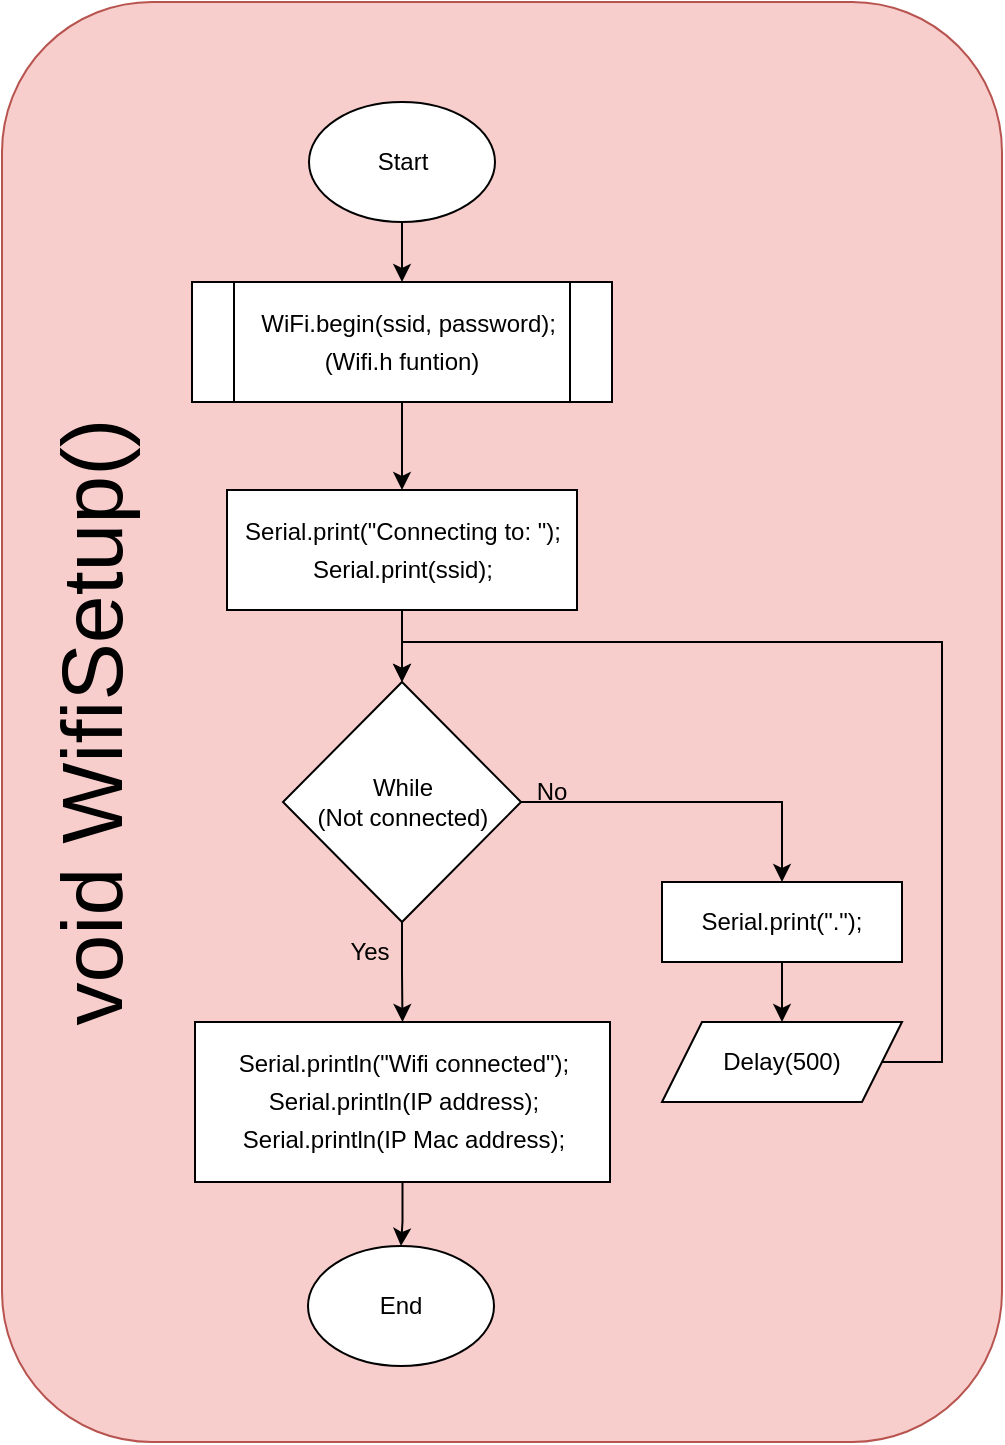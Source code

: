 <mxfile version="24.5.2" type="device">
  <diagram name="Page-1" id="UvGsvI7WDLGOxSDZg6XE">
    <mxGraphModel dx="1509" dy="1913" grid="1" gridSize="10" guides="1" tooltips="1" connect="1" arrows="1" fold="1" page="1" pageScale="1" pageWidth="850" pageHeight="1100" math="0" shadow="0">
      <root>
        <mxCell id="0" />
        <mxCell id="1" parent="0" />
        <mxCell id="ry9LyBkneQpmExAJehDU-2" value="" style="rounded=1;whiteSpace=wrap;html=1;fillColor=#f8cecc;strokeColor=#b85450;" vertex="1" parent="1">
          <mxGeometry x="290" y="-10" width="500" height="720" as="geometry" />
        </mxCell>
        <mxCell id="ry9LyBkneQpmExAJehDU-43" value="" style="edgeStyle=orthogonalEdgeStyle;rounded=0;orthogonalLoop=1;jettySize=auto;html=1;" edge="1" parent="1" source="ry9LyBkneQpmExAJehDU-4" target="ry9LyBkneQpmExAJehDU-40">
          <mxGeometry relative="1" as="geometry" />
        </mxCell>
        <mxCell id="ry9LyBkneQpmExAJehDU-4" value="Start" style="ellipse;whiteSpace=wrap;html=1;" vertex="1" parent="1">
          <mxGeometry x="443.5" y="40" width="93" height="60" as="geometry" />
        </mxCell>
        <mxCell id="ry9LyBkneQpmExAJehDU-7" value="&lt;font style=&quot;font-size: 43px;&quot;&gt;void WifiSetup()&lt;/font&gt;" style="text;html=1;align=center;verticalAlign=middle;whiteSpace=wrap;rounded=0;rotation=-90;" vertex="1" parent="1">
          <mxGeometry x="110" y="310" width="450" height="80" as="geometry" />
        </mxCell>
        <mxCell id="ry9LyBkneQpmExAJehDU-59" value="" style="edgeStyle=orthogonalEdgeStyle;rounded=0;orthogonalLoop=1;jettySize=auto;html=1;" edge="1" parent="1" source="ry9LyBkneQpmExAJehDU-40" target="ry9LyBkneQpmExAJehDU-46">
          <mxGeometry relative="1" as="geometry" />
        </mxCell>
        <mxCell id="ry9LyBkneQpmExAJehDU-40" value="&lt;div style=&quot;line-height: 19px; white-space: pre;&quot;&gt;&lt;div style=&quot;line-height: 19px;&quot;&gt;&amp;nbsp; WiFi.begin(ssid, password);&lt;/div&gt;&lt;div style=&quot;line-height: 19px;&quot;&gt;(Wifi.h funtion)&lt;/div&gt;&lt;/div&gt;" style="shape=process;whiteSpace=wrap;html=1;backgroundOutline=1;" vertex="1" parent="1">
          <mxGeometry x="385" y="130" width="210" height="60" as="geometry" />
        </mxCell>
        <mxCell id="ry9LyBkneQpmExAJehDU-42" value="End" style="ellipse;whiteSpace=wrap;html=1;" vertex="1" parent="1">
          <mxGeometry x="443" y="612" width="93" height="60" as="geometry" />
        </mxCell>
        <mxCell id="ry9LyBkneQpmExAJehDU-58" value="" style="edgeStyle=orthogonalEdgeStyle;rounded=0;orthogonalLoop=1;jettySize=auto;html=1;" edge="1" parent="1" source="ry9LyBkneQpmExAJehDU-46" target="ry9LyBkneQpmExAJehDU-47">
          <mxGeometry relative="1" as="geometry" />
        </mxCell>
        <mxCell id="ry9LyBkneQpmExAJehDU-46" value="&lt;div style=&quot;line-height: 19px; white-space: pre;&quot;&gt;&lt;span style=&quot;background-color: initial;&quot;&gt;Serial.print(&quot;Connecting to: &quot;);&lt;/span&gt;&lt;br&gt;&lt;/div&gt;&lt;div style=&quot;line-height: 19px; white-space: pre;&quot;&gt;Serial.print(ssid);&lt;/div&gt;" style="rounded=0;whiteSpace=wrap;html=1;" vertex="1" parent="1">
          <mxGeometry x="402.5" y="234" width="175" height="60" as="geometry" />
        </mxCell>
        <mxCell id="ry9LyBkneQpmExAJehDU-55" style="edgeStyle=orthogonalEdgeStyle;rounded=0;orthogonalLoop=1;jettySize=auto;html=1;entryX=0.5;entryY=0;entryDx=0;entryDy=0;" edge="1" parent="1" source="ry9LyBkneQpmExAJehDU-47" target="ry9LyBkneQpmExAJehDU-53">
          <mxGeometry relative="1" as="geometry" />
        </mxCell>
        <mxCell id="ry9LyBkneQpmExAJehDU-64" value="" style="edgeStyle=orthogonalEdgeStyle;rounded=0;orthogonalLoop=1;jettySize=auto;html=1;" edge="1" parent="1" source="ry9LyBkneQpmExAJehDU-47" target="ry9LyBkneQpmExAJehDU-63">
          <mxGeometry relative="1" as="geometry" />
        </mxCell>
        <mxCell id="ry9LyBkneQpmExAJehDU-47" value="While&lt;div&gt;(Not connected)&lt;/div&gt;" style="rhombus;whiteSpace=wrap;html=1;" vertex="1" parent="1">
          <mxGeometry x="430.5" y="330" width="119" height="120" as="geometry" />
        </mxCell>
        <mxCell id="ry9LyBkneQpmExAJehDU-56" value="" style="edgeStyle=orthogonalEdgeStyle;rounded=0;orthogonalLoop=1;jettySize=auto;html=1;" edge="1" parent="1" source="ry9LyBkneQpmExAJehDU-53" target="ry9LyBkneQpmExAJehDU-54">
          <mxGeometry relative="1" as="geometry" />
        </mxCell>
        <mxCell id="ry9LyBkneQpmExAJehDU-53" value="&lt;div style=&quot;line-height: 19px; white-space: pre;&quot;&gt;&lt;span style=&quot;background-color: initial;&quot;&gt;Serial.print(&quot;.&quot;);&lt;/span&gt;&lt;/div&gt;" style="rounded=0;whiteSpace=wrap;html=1;" vertex="1" parent="1">
          <mxGeometry x="620" y="430" width="120" height="40" as="geometry" />
        </mxCell>
        <mxCell id="ry9LyBkneQpmExAJehDU-57" style="edgeStyle=orthogonalEdgeStyle;rounded=0;orthogonalLoop=1;jettySize=auto;html=1;entryX=0.5;entryY=0;entryDx=0;entryDy=0;exitX=1;exitY=0.5;exitDx=0;exitDy=0;" edge="1" parent="1" source="ry9LyBkneQpmExAJehDU-54" target="ry9LyBkneQpmExAJehDU-47">
          <mxGeometry relative="1" as="geometry">
            <Array as="points">
              <mxPoint x="760" y="520" />
              <mxPoint x="760" y="310" />
              <mxPoint x="490" y="310" />
            </Array>
          </mxGeometry>
        </mxCell>
        <mxCell id="ry9LyBkneQpmExAJehDU-54" value="Delay(500)" style="shape=parallelogram;perimeter=parallelogramPerimeter;whiteSpace=wrap;html=1;fixedSize=1;" vertex="1" parent="1">
          <mxGeometry x="620" y="500" width="120" height="40" as="geometry" />
        </mxCell>
        <mxCell id="ry9LyBkneQpmExAJehDU-61" value="No" style="text;html=1;strokeColor=none;fillColor=none;align=center;verticalAlign=middle;whiteSpace=wrap;rounded=0;" vertex="1" parent="1">
          <mxGeometry x="535" y="370" width="60" height="30" as="geometry" />
        </mxCell>
        <mxCell id="ry9LyBkneQpmExAJehDU-62" value="Yes" style="text;html=1;strokeColor=none;fillColor=none;align=center;verticalAlign=middle;whiteSpace=wrap;rounded=0;" vertex="1" parent="1">
          <mxGeometry x="443.5" y="450" width="60" height="30" as="geometry" />
        </mxCell>
        <mxCell id="ry9LyBkneQpmExAJehDU-66" value="" style="edgeStyle=orthogonalEdgeStyle;rounded=0;orthogonalLoop=1;jettySize=auto;html=1;" edge="1" parent="1" source="ry9LyBkneQpmExAJehDU-63" target="ry9LyBkneQpmExAJehDU-42">
          <mxGeometry relative="1" as="geometry" />
        </mxCell>
        <mxCell id="ry9LyBkneQpmExAJehDU-63" value="&lt;div style=&quot;line-height: 19px; white-space: pre;&quot;&gt;&lt;span style=&quot;background-color: initial;&quot;&gt;Serial.println(&quot;Wifi connected&quot;);&lt;/span&gt;&lt;br&gt;&lt;/div&gt;&lt;div style=&quot;line-height: 19px; white-space: pre;&quot;&gt;Serial.println(IP address);&lt;/div&gt;&lt;div style=&quot;line-height: 19px; white-space: pre;&quot;&gt;Serial.println(IP Mac address);&lt;br&gt;&lt;/div&gt;" style="rounded=0;whiteSpace=wrap;html=1;" vertex="1" parent="1">
          <mxGeometry x="386.5" y="500" width="207.5" height="80" as="geometry" />
        </mxCell>
      </root>
    </mxGraphModel>
  </diagram>
</mxfile>
